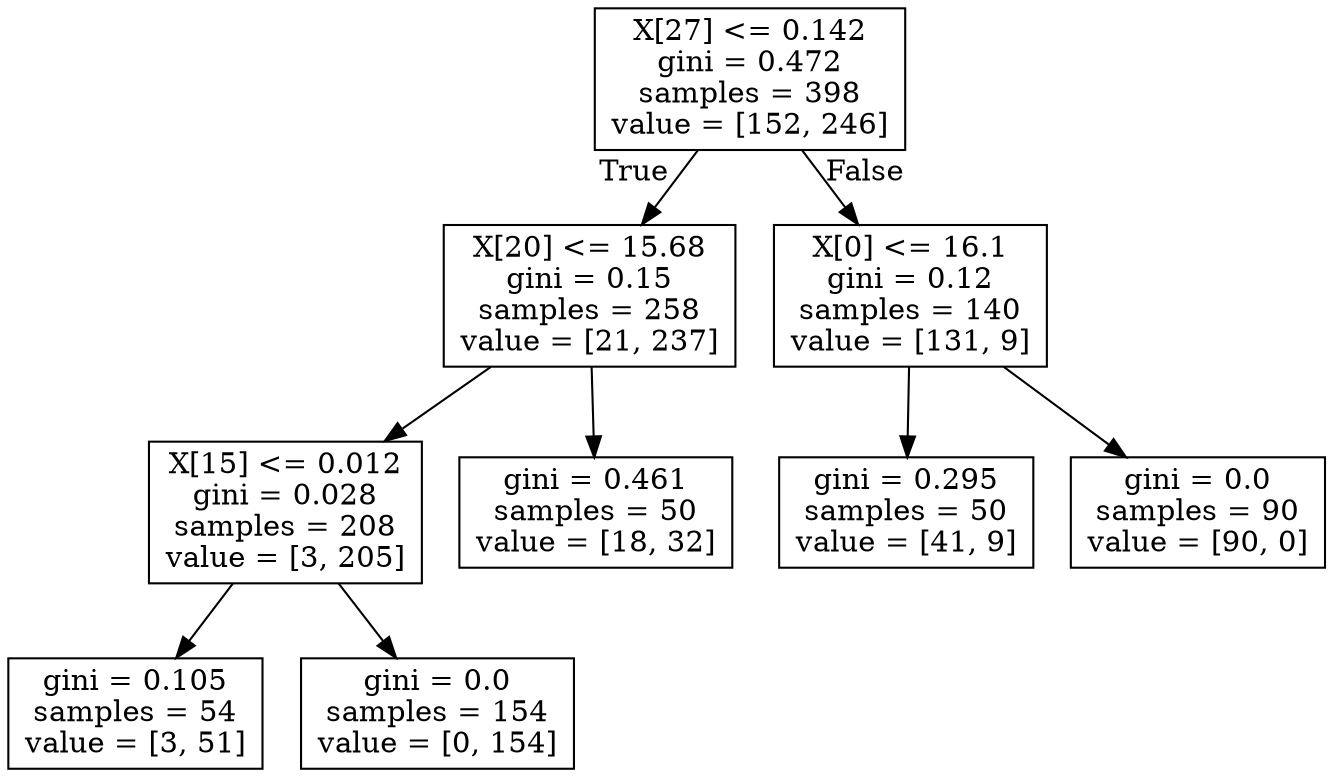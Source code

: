 digraph Tree {
node [shape=box] ;
0 [label="X[27] <= 0.142\ngini = 0.472\nsamples = 398\nvalue = [152, 246]"] ;
1 [label="X[20] <= 15.68\ngini = 0.15\nsamples = 258\nvalue = [21, 237]"] ;
0 -> 1 [labeldistance=2.5, labelangle=45, headlabel="True"] ;
2 [label="X[15] <= 0.012\ngini = 0.028\nsamples = 208\nvalue = [3, 205]"] ;
1 -> 2 ;
3 [label="gini = 0.105\nsamples = 54\nvalue = [3, 51]"] ;
2 -> 3 ;
4 [label="gini = 0.0\nsamples = 154\nvalue = [0, 154]"] ;
2 -> 4 ;
5 [label="gini = 0.461\nsamples = 50\nvalue = [18, 32]"] ;
1 -> 5 ;
6 [label="X[0] <= 16.1\ngini = 0.12\nsamples = 140\nvalue = [131, 9]"] ;
0 -> 6 [labeldistance=2.5, labelangle=-45, headlabel="False"] ;
7 [label="gini = 0.295\nsamples = 50\nvalue = [41, 9]"] ;
6 -> 7 ;
8 [label="gini = 0.0\nsamples = 90\nvalue = [90, 0]"] ;
6 -> 8 ;
}